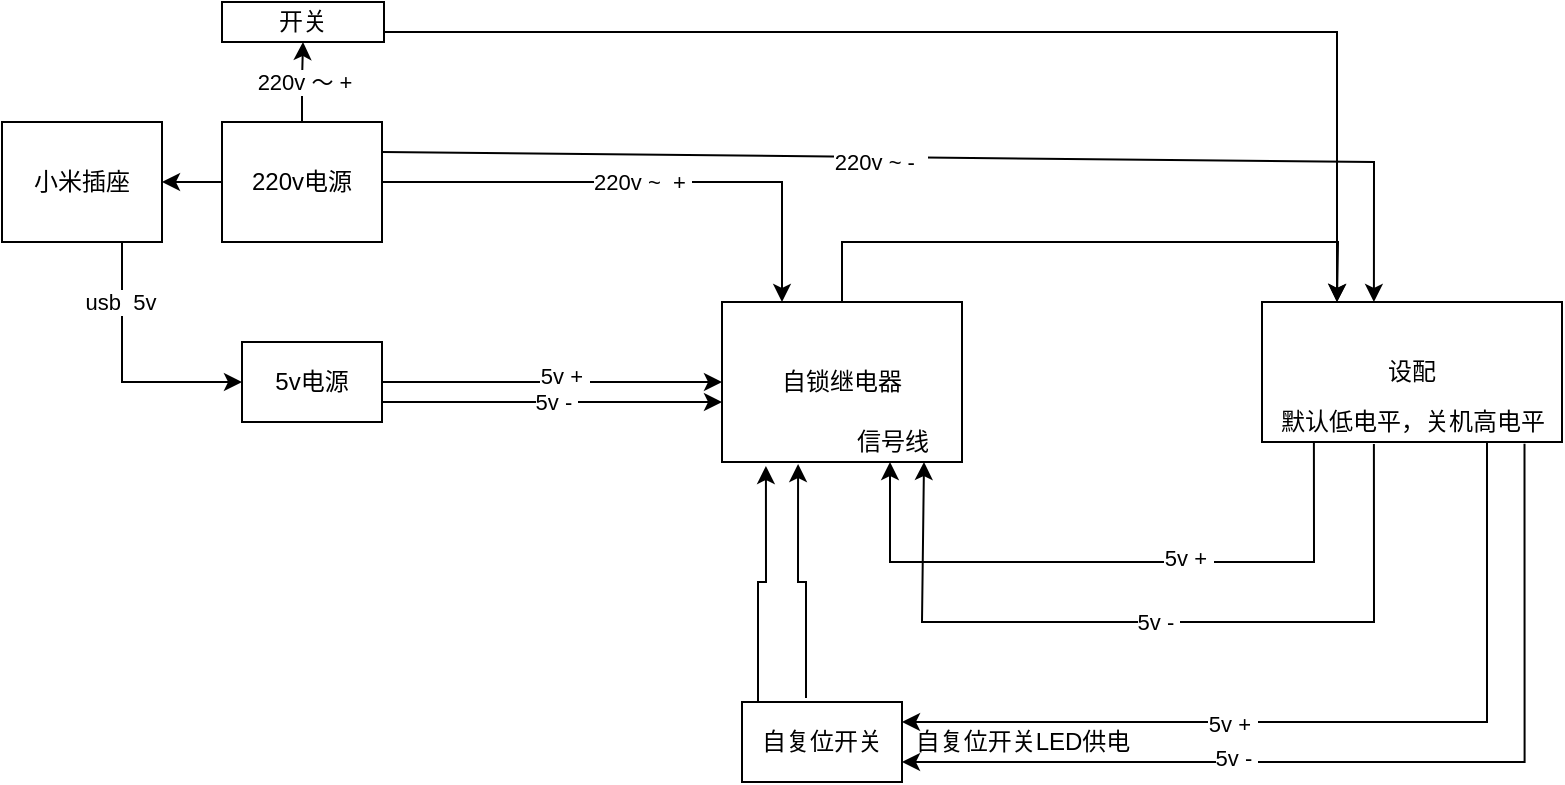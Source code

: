 <mxfile version="17.1.1" type="github">
  <diagram id="GdhvUFtvC-fQR2Oy1b_Q" name="Page-1">
    <mxGraphModel dx="1051" dy="568" grid="1" gridSize="10" guides="1" tooltips="1" connect="1" arrows="1" fold="1" page="1" pageScale="1" pageWidth="827" pageHeight="1169" math="0" shadow="0">
      <root>
        <mxCell id="0" />
        <mxCell id="1" parent="0" />
        <mxCell id="pxNG_dInno-5pwJ3HLSa-2" value="自锁继电器" style="rounded=0;whiteSpace=wrap;html=1;" vertex="1" parent="1">
          <mxGeometry x="380" y="290" width="120" height="80" as="geometry" />
        </mxCell>
        <mxCell id="pxNG_dInno-5pwJ3HLSa-30" value="" style="edgeStyle=orthogonalEdgeStyle;rounded=0;orthogonalLoop=1;jettySize=auto;html=1;" edge="1" parent="1" source="pxNG_dInno-5pwJ3HLSa-3" target="pxNG_dInno-5pwJ3HLSa-29">
          <mxGeometry relative="1" as="geometry" />
        </mxCell>
        <mxCell id="pxNG_dInno-5pwJ3HLSa-34" value="220v ～ +" style="edgeLabel;html=1;align=center;verticalAlign=middle;resizable=0;points=[];" vertex="1" connectable="0" parent="pxNG_dInno-5pwJ3HLSa-30">
          <mxGeometry x="0.008" relative="1" as="geometry">
            <mxPoint as="offset" />
          </mxGeometry>
        </mxCell>
        <mxCell id="pxNG_dInno-5pwJ3HLSa-38" value="" style="edgeStyle=orthogonalEdgeStyle;rounded=0;orthogonalLoop=1;jettySize=auto;html=1;" edge="1" parent="1" source="pxNG_dInno-5pwJ3HLSa-3" target="pxNG_dInno-5pwJ3HLSa-37">
          <mxGeometry relative="1" as="geometry" />
        </mxCell>
        <mxCell id="pxNG_dInno-5pwJ3HLSa-3" value="220v电源" style="rounded=0;whiteSpace=wrap;html=1;" vertex="1" parent="1">
          <mxGeometry x="130" y="200" width="80" height="60" as="geometry" />
        </mxCell>
        <mxCell id="pxNG_dInno-5pwJ3HLSa-4" value="220v ~&amp;nbsp; +&amp;nbsp;" style="endArrow=classic;html=1;rounded=0;exitX=1;exitY=0.5;exitDx=0;exitDy=0;entryX=0.25;entryY=0;entryDx=0;entryDy=0;" edge="1" parent="1" source="pxNG_dInno-5pwJ3HLSa-3" target="pxNG_dInno-5pwJ3HLSa-2">
          <mxGeometry width="50" height="50" relative="1" as="geometry">
            <mxPoint x="470" y="430" as="sourcePoint" />
            <mxPoint x="520" y="380" as="targetPoint" />
            <Array as="points">
              <mxPoint x="410" y="230" />
            </Array>
          </mxGeometry>
        </mxCell>
        <mxCell id="pxNG_dInno-5pwJ3HLSa-42" style="edgeStyle=orthogonalEdgeStyle;rounded=0;orthogonalLoop=1;jettySize=auto;html=1;exitX=0.75;exitY=1;exitDx=0;exitDy=0;entryX=1;entryY=0.25;entryDx=0;entryDy=0;" edge="1" parent="1" source="pxNG_dInno-5pwJ3HLSa-5" target="pxNG_dInno-5pwJ3HLSa-14">
          <mxGeometry relative="1" as="geometry" />
        </mxCell>
        <mxCell id="pxNG_dInno-5pwJ3HLSa-44" value="5v +&amp;nbsp;" style="edgeLabel;html=1;align=center;verticalAlign=middle;resizable=0;points=[];" vertex="1" connectable="0" parent="pxNG_dInno-5pwJ3HLSa-42">
          <mxGeometry x="0.236" y="1" relative="1" as="geometry">
            <mxPoint as="offset" />
          </mxGeometry>
        </mxCell>
        <mxCell id="pxNG_dInno-5pwJ3HLSa-43" style="edgeStyle=orthogonalEdgeStyle;rounded=0;orthogonalLoop=1;jettySize=auto;html=1;exitX=0.875;exitY=1.013;exitDx=0;exitDy=0;entryX=1;entryY=0.75;entryDx=0;entryDy=0;exitPerimeter=0;" edge="1" parent="1" source="pxNG_dInno-5pwJ3HLSa-5" target="pxNG_dInno-5pwJ3HLSa-14">
          <mxGeometry relative="1" as="geometry" />
        </mxCell>
        <mxCell id="pxNG_dInno-5pwJ3HLSa-45" value="5v -&amp;nbsp;" style="edgeLabel;html=1;align=center;verticalAlign=middle;resizable=0;points=[];" vertex="1" connectable="0" parent="pxNG_dInno-5pwJ3HLSa-43">
          <mxGeometry x="0.291" y="-2" relative="1" as="geometry">
            <mxPoint as="offset" />
          </mxGeometry>
        </mxCell>
        <mxCell id="pxNG_dInno-5pwJ3HLSa-5" value="设配" style="rounded=0;whiteSpace=wrap;html=1;" vertex="1" parent="1">
          <mxGeometry x="650" y="290" width="150" height="70" as="geometry" />
        </mxCell>
        <mxCell id="pxNG_dInno-5pwJ3HLSa-6" value="" style="endArrow=classic;html=1;rounded=0;exitX=1;exitY=0.25;exitDx=0;exitDy=0;entryX=0.373;entryY=0;entryDx=0;entryDy=0;entryPerimeter=0;" edge="1" parent="1" source="pxNG_dInno-5pwJ3HLSa-3" target="pxNG_dInno-5pwJ3HLSa-5">
          <mxGeometry width="50" height="50" relative="1" as="geometry">
            <mxPoint x="470" y="430" as="sourcePoint" />
            <mxPoint x="520" y="380" as="targetPoint" />
            <Array as="points">
              <mxPoint x="706" y="220" />
            </Array>
          </mxGeometry>
        </mxCell>
        <mxCell id="pxNG_dInno-5pwJ3HLSa-7" value="_" style="edgeLabel;html=1;align=center;verticalAlign=middle;resizable=0;points=[];" vertex="1" connectable="0" parent="pxNG_dInno-5pwJ3HLSa-6">
          <mxGeometry x="-0.118" y="5" relative="1" as="geometry">
            <mxPoint as="offset" />
          </mxGeometry>
        </mxCell>
        <mxCell id="pxNG_dInno-5pwJ3HLSa-8" value="220v ~ -&amp;nbsp;&amp;nbsp;" style="edgeLabel;html=1;align=center;verticalAlign=middle;resizable=0;points=[];" vertex="1" connectable="0" parent="pxNG_dInno-5pwJ3HLSa-6">
          <mxGeometry x="-0.121" y="-2" relative="1" as="geometry">
            <mxPoint as="offset" />
          </mxGeometry>
        </mxCell>
        <mxCell id="pxNG_dInno-5pwJ3HLSa-9" value="" style="endArrow=classic;html=1;rounded=0;exitX=0.5;exitY=0;exitDx=0;exitDy=0;entryX=0.25;entryY=0;entryDx=0;entryDy=0;" edge="1" parent="1" source="pxNG_dInno-5pwJ3HLSa-2" target="pxNG_dInno-5pwJ3HLSa-5">
          <mxGeometry width="50" height="50" relative="1" as="geometry">
            <mxPoint x="470" y="430" as="sourcePoint" />
            <mxPoint x="520" y="380" as="targetPoint" />
            <Array as="points">
              <mxPoint x="440" y="260" />
              <mxPoint x="688" y="260" />
            </Array>
          </mxGeometry>
        </mxCell>
        <mxCell id="pxNG_dInno-5pwJ3HLSa-10" value="" style="endArrow=classic;html=1;rounded=0;exitX=0.173;exitY=1;exitDx=0;exitDy=0;exitPerimeter=0;entryX=0.48;entryY=1;entryDx=0;entryDy=0;entryPerimeter=0;" edge="1" parent="1" source="pxNG_dInno-5pwJ3HLSa-5" target="pxNG_dInno-5pwJ3HLSa-13">
          <mxGeometry width="50" height="50" relative="1" as="geometry">
            <mxPoint x="470" y="430" as="sourcePoint" />
            <mxPoint x="520" y="380" as="targetPoint" />
            <Array as="points">
              <mxPoint x="676" y="420" />
              <mxPoint x="464" y="420" />
            </Array>
          </mxGeometry>
        </mxCell>
        <mxCell id="pxNG_dInno-5pwJ3HLSa-11" value="5v +&amp;nbsp;" style="edgeLabel;html=1;align=center;verticalAlign=middle;resizable=0;points=[];" vertex="1" connectable="0" parent="pxNG_dInno-5pwJ3HLSa-10">
          <mxGeometry x="-0.237" y="-2" relative="1" as="geometry">
            <mxPoint as="offset" />
          </mxGeometry>
        </mxCell>
        <mxCell id="pxNG_dInno-5pwJ3HLSa-12" value="5v -&amp;nbsp;" style="endArrow=classic;html=1;rounded=0;exitX=0.373;exitY=1.014;exitDx=0;exitDy=0;exitPerimeter=0;entryX=0.82;entryY=1;entryDx=0;entryDy=0;entryPerimeter=0;" edge="1" parent="1" source="pxNG_dInno-5pwJ3HLSa-5" target="pxNG_dInno-5pwJ3HLSa-13">
          <mxGeometry width="50" height="50" relative="1" as="geometry">
            <mxPoint x="470" y="430" as="sourcePoint" />
            <mxPoint x="520" y="380" as="targetPoint" />
            <Array as="points">
              <mxPoint x="706" y="450" />
              <mxPoint x="480" y="450" />
            </Array>
          </mxGeometry>
        </mxCell>
        <mxCell id="pxNG_dInno-5pwJ3HLSa-13" value="信号线" style="text;html=1;align=center;verticalAlign=middle;resizable=0;points=[];autosize=1;strokeColor=none;fillColor=none;" vertex="1" parent="1">
          <mxGeometry x="440" y="350" width="50" height="20" as="geometry" />
        </mxCell>
        <mxCell id="pxNG_dInno-5pwJ3HLSa-14" value="自复位开关" style="rounded=0;whiteSpace=wrap;html=1;" vertex="1" parent="1">
          <mxGeometry x="390" y="490" width="80" height="40" as="geometry" />
        </mxCell>
        <mxCell id="pxNG_dInno-5pwJ3HLSa-15" value="" style="endArrow=classic;html=1;rounded=0;entryX=0.183;entryY=1.025;entryDx=0;entryDy=0;entryPerimeter=0;exitX=0.1;exitY=0;exitDx=0;exitDy=0;exitPerimeter=0;edgeStyle=orthogonalEdgeStyle;" edge="1" parent="1" source="pxNG_dInno-5pwJ3HLSa-14" target="pxNG_dInno-5pwJ3HLSa-2">
          <mxGeometry width="50" height="50" relative="1" as="geometry">
            <mxPoint x="180" y="450" as="sourcePoint" />
            <mxPoint x="520" y="380" as="targetPoint" />
          </mxGeometry>
        </mxCell>
        <mxCell id="pxNG_dInno-5pwJ3HLSa-17" value="" style="endArrow=classic;html=1;rounded=0;exitX=0.4;exitY=-0.05;exitDx=0;exitDy=0;exitPerimeter=0;entryX=0.317;entryY=1.013;entryDx=0;entryDy=0;entryPerimeter=0;edgeStyle=orthogonalEdgeStyle;" edge="1" parent="1" source="pxNG_dInno-5pwJ3HLSa-14" target="pxNG_dInno-5pwJ3HLSa-2">
          <mxGeometry width="50" height="50" relative="1" as="geometry">
            <mxPoint x="470" y="430" as="sourcePoint" />
            <mxPoint x="520" y="380" as="targetPoint" />
          </mxGeometry>
        </mxCell>
        <mxCell id="pxNG_dInno-5pwJ3HLSa-20" value="默认低电平，关机高电平" style="text;html=1;align=center;verticalAlign=middle;resizable=0;points=[];autosize=1;strokeColor=none;fillColor=none;" vertex="1" parent="1">
          <mxGeometry x="650" y="340" width="150" height="20" as="geometry" />
        </mxCell>
        <mxCell id="pxNG_dInno-5pwJ3HLSa-21" value="&lt;span&gt;5v电源&lt;/span&gt;" style="rounded=0;whiteSpace=wrap;html=1;" vertex="1" parent="1">
          <mxGeometry x="140" y="310" width="70" height="40" as="geometry" />
        </mxCell>
        <mxCell id="pxNG_dInno-5pwJ3HLSa-24" value="" style="endArrow=classic;html=1;rounded=0;exitX=1;exitY=0.75;exitDx=0;exitDy=0;" edge="1" parent="1" source="pxNG_dInno-5pwJ3HLSa-21">
          <mxGeometry width="50" height="50" relative="1" as="geometry">
            <mxPoint x="210" y="350" as="sourcePoint" />
            <mxPoint x="380" y="340" as="targetPoint" />
          </mxGeometry>
        </mxCell>
        <mxCell id="pxNG_dInno-5pwJ3HLSa-27" value="5v -&amp;nbsp;" style="edgeLabel;html=1;align=center;verticalAlign=middle;resizable=0;points=[];" vertex="1" connectable="0" parent="pxNG_dInno-5pwJ3HLSa-24">
          <mxGeometry x="0.024" relative="1" as="geometry">
            <mxPoint as="offset" />
          </mxGeometry>
        </mxCell>
        <mxCell id="pxNG_dInno-5pwJ3HLSa-25" value="" style="endArrow=classic;html=1;rounded=0;exitX=1;exitY=0.5;exitDx=0;exitDy=0;" edge="1" parent="1" source="pxNG_dInno-5pwJ3HLSa-21" target="pxNG_dInno-5pwJ3HLSa-2">
          <mxGeometry width="50" height="50" relative="1" as="geometry">
            <mxPoint x="470" y="430" as="sourcePoint" />
            <mxPoint x="520" y="380" as="targetPoint" />
          </mxGeometry>
        </mxCell>
        <mxCell id="pxNG_dInno-5pwJ3HLSa-26" value="5v +&amp;nbsp;" style="edgeLabel;html=1;align=center;verticalAlign=middle;resizable=0;points=[];" vertex="1" connectable="0" parent="pxNG_dInno-5pwJ3HLSa-25">
          <mxGeometry x="0.071" y="3" relative="1" as="geometry">
            <mxPoint as="offset" />
          </mxGeometry>
        </mxCell>
        <mxCell id="pxNG_dInno-5pwJ3HLSa-33" style="edgeStyle=orthogonalEdgeStyle;rounded=0;orthogonalLoop=1;jettySize=auto;html=1;exitX=1;exitY=0.75;exitDx=0;exitDy=0;entryX=0.25;entryY=0;entryDx=0;entryDy=0;" edge="1" parent="1" source="pxNG_dInno-5pwJ3HLSa-29" target="pxNG_dInno-5pwJ3HLSa-5">
          <mxGeometry relative="1" as="geometry">
            <mxPoint x="681" y="125.241" as="targetPoint" />
          </mxGeometry>
        </mxCell>
        <mxCell id="pxNG_dInno-5pwJ3HLSa-29" value="开关" style="rounded=0;whiteSpace=wrap;html=1;" vertex="1" parent="1">
          <mxGeometry x="130" y="140" width="81" height="20" as="geometry" />
        </mxCell>
        <mxCell id="pxNG_dInno-5pwJ3HLSa-39" style="edgeStyle=orthogonalEdgeStyle;rounded=0;orthogonalLoop=1;jettySize=auto;html=1;exitX=0.75;exitY=1;exitDx=0;exitDy=0;entryX=0;entryY=0.5;entryDx=0;entryDy=0;" edge="1" parent="1" source="pxNG_dInno-5pwJ3HLSa-37" target="pxNG_dInno-5pwJ3HLSa-21">
          <mxGeometry relative="1" as="geometry" />
        </mxCell>
        <mxCell id="pxNG_dInno-5pwJ3HLSa-40" value="usb&amp;nbsp; 5v&lt;br&gt;" style="edgeLabel;html=1;align=center;verticalAlign=middle;resizable=0;points=[];" vertex="1" connectable="0" parent="pxNG_dInno-5pwJ3HLSa-39">
          <mxGeometry x="-0.524" y="-1" relative="1" as="geometry">
            <mxPoint y="-1" as="offset" />
          </mxGeometry>
        </mxCell>
        <mxCell id="pxNG_dInno-5pwJ3HLSa-37" value="小米插座" style="rounded=0;whiteSpace=wrap;html=1;" vertex="1" parent="1">
          <mxGeometry x="20" y="200" width="80" height="60" as="geometry" />
        </mxCell>
        <mxCell id="pxNG_dInno-5pwJ3HLSa-46" value="自复位开关LED供电" style="text;html=1;align=center;verticalAlign=middle;resizable=0;points=[];autosize=1;strokeColor=none;fillColor=none;" vertex="1" parent="1">
          <mxGeometry x="470" y="500" width="120" height="20" as="geometry" />
        </mxCell>
      </root>
    </mxGraphModel>
  </diagram>
</mxfile>
